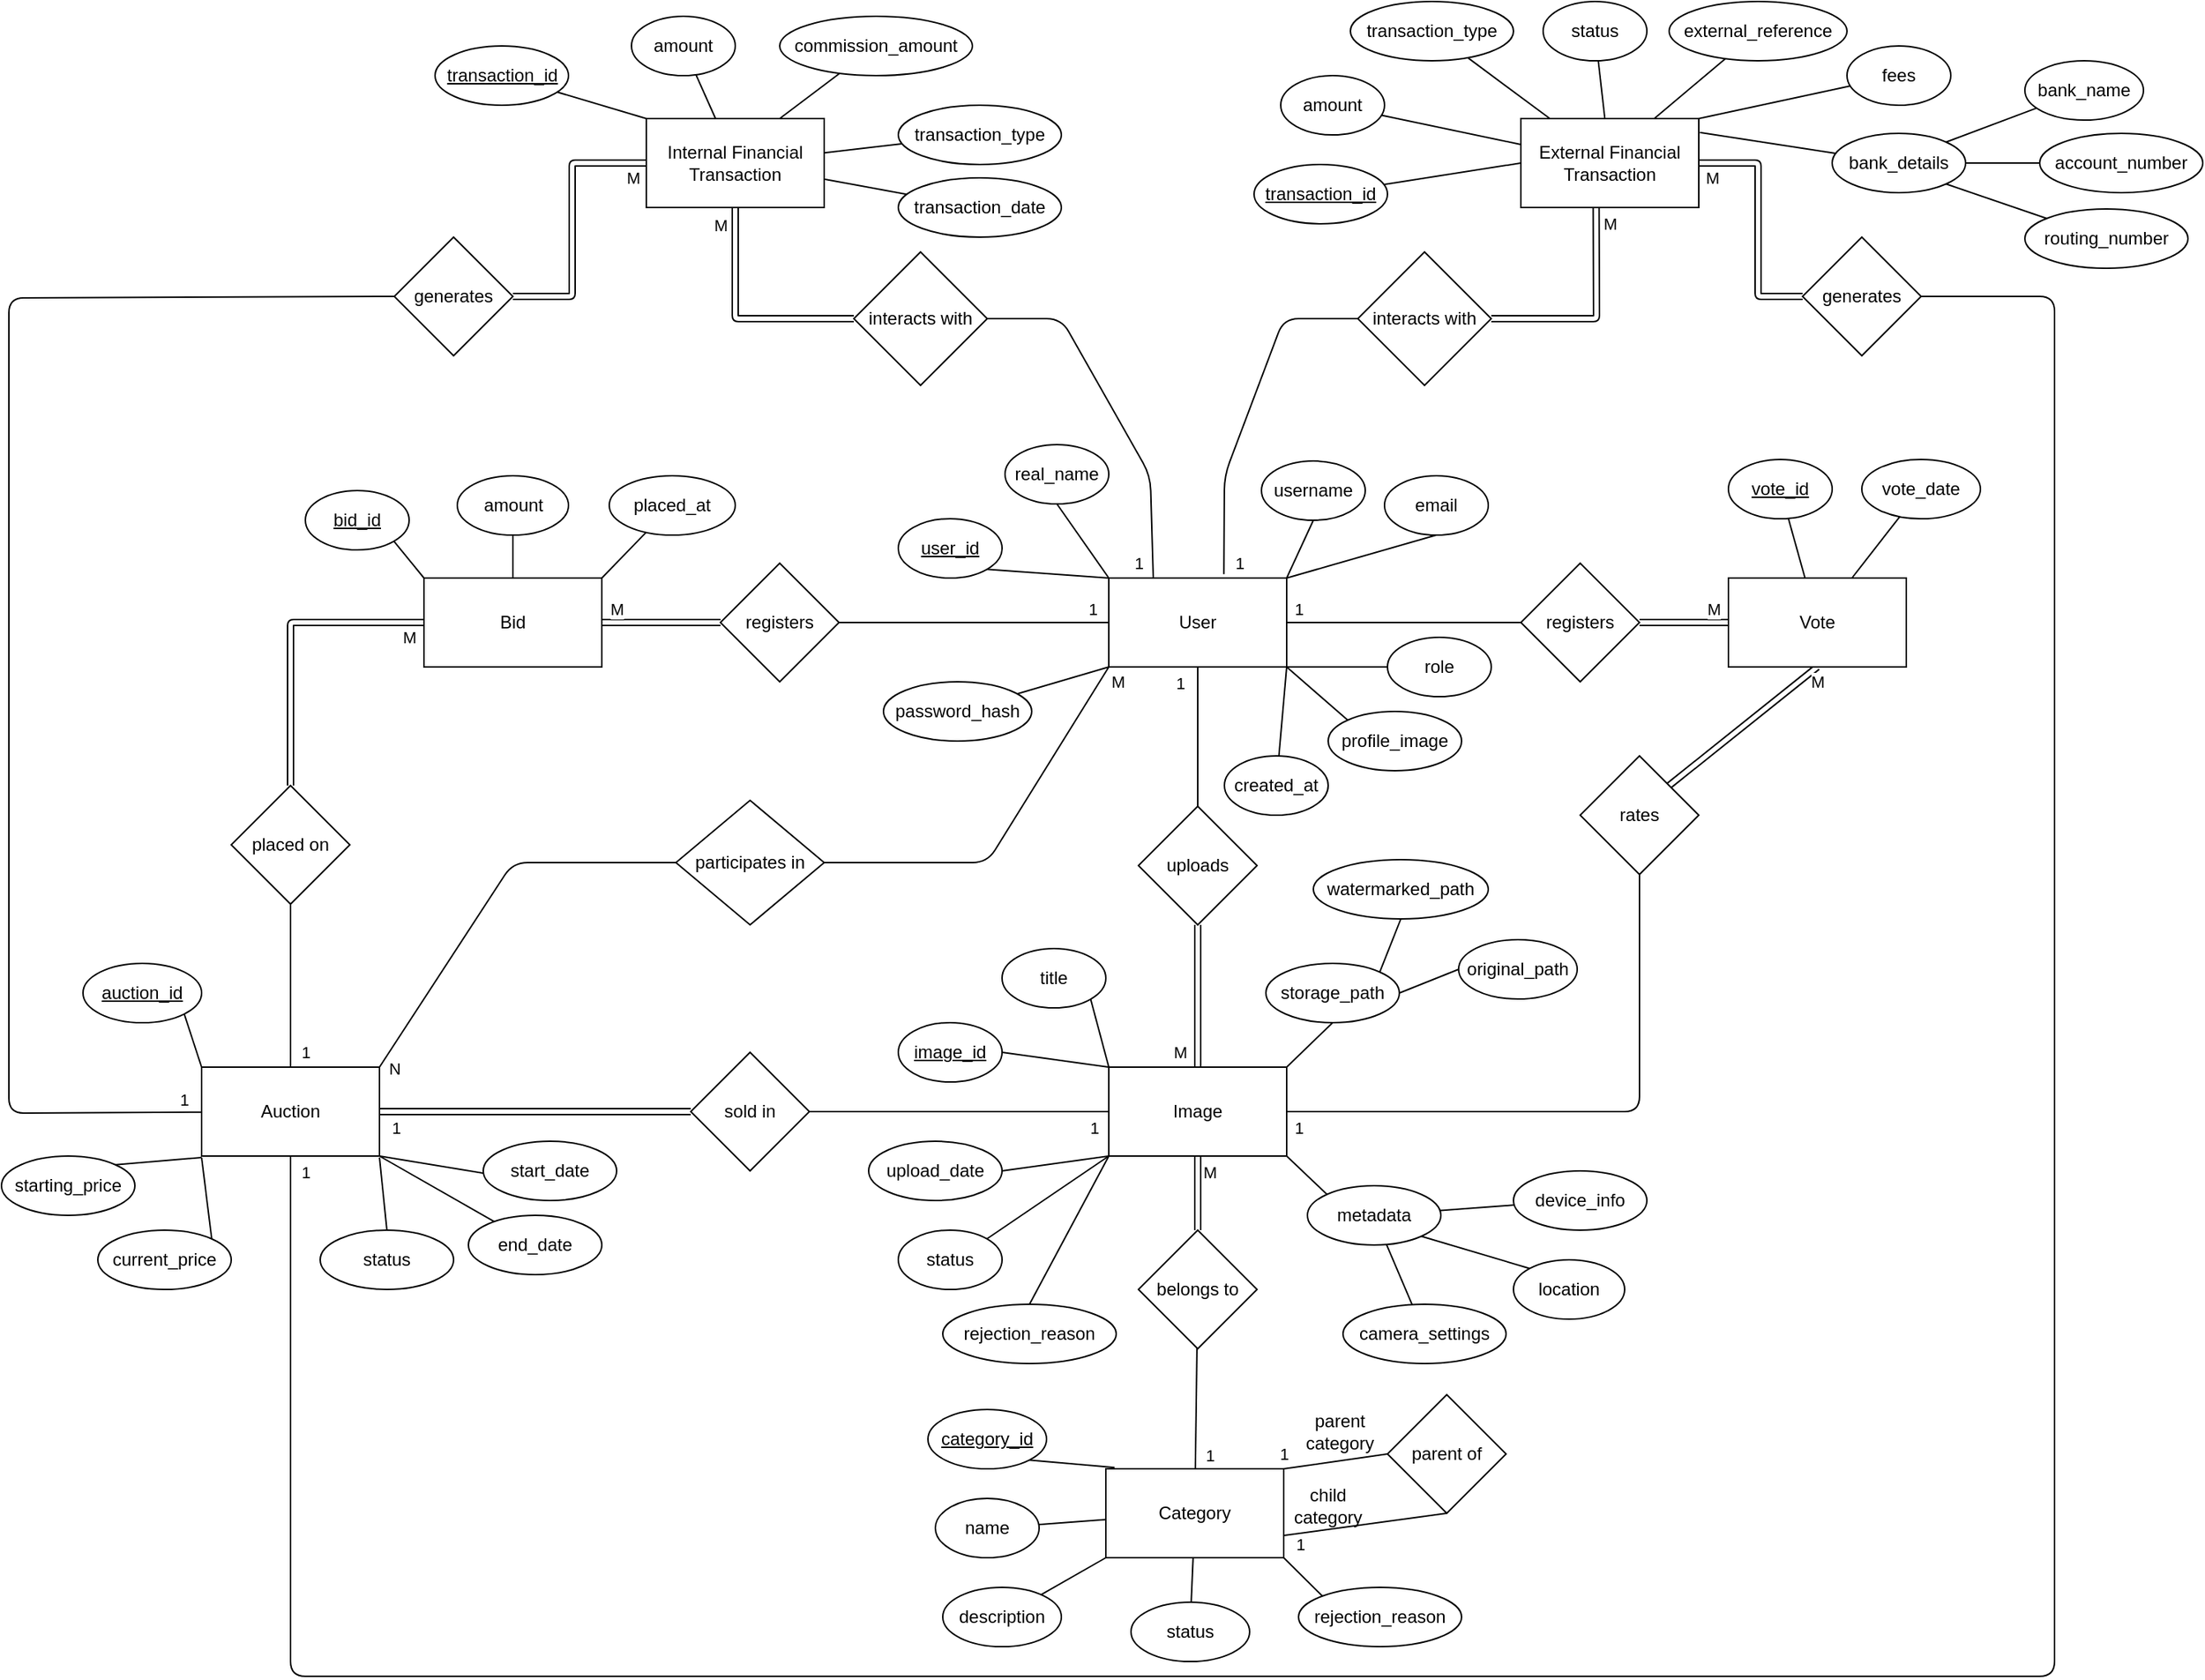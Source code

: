 <mxfile>
    <diagram id="fk4olwnVJTz-D0dtw1j_" name="Page-1">
        <mxGraphModel dx="1386" dy="779" grid="1" gridSize="10" guides="1" tooltips="1" connect="1" arrows="1" fold="1" page="1" pageScale="1" pageWidth="1654" pageHeight="1169" math="0" shadow="0">
            <root>
                <mxCell id="0"/>
                <mxCell id="1" parent="0"/>
                <mxCell id="11" value="" style="edgeStyle=none;html=1;endArrow=none;endFill=0;" parent="1" source="2" target="10" edge="1">
                    <mxGeometry relative="1" as="geometry"/>
                </mxCell>
                <mxCell id="187" value="1" style="edgeLabel;html=1;align=center;verticalAlign=middle;resizable=0;points=[];" vertex="1" connectable="0" parent="11">
                    <mxGeometry x="-0.751" y="-1" relative="1" as="geometry">
                        <mxPoint x="-11" y="-1" as="offset"/>
                    </mxGeometry>
                </mxCell>
                <mxCell id="15" style="edgeStyle=none;html=1;exitX=0;exitY=1;exitDx=0;exitDy=0;entryX=1;entryY=0.5;entryDx=0;entryDy=0;endArrow=none;endFill=0;" parent="1" source="2" target="14" edge="1">
                    <mxGeometry relative="1" as="geometry">
                        <Array as="points">
                            <mxPoint x="730" y="601"/>
                        </Array>
                    </mxGeometry>
                </mxCell>
                <mxCell id="189" value="M" style="edgeLabel;html=1;align=center;verticalAlign=middle;resizable=0;points=[];" vertex="1" connectable="0" parent="15">
                    <mxGeometry x="-0.907" y="1" relative="1" as="geometry">
                        <mxPoint x="11" y="-1" as="offset"/>
                    </mxGeometry>
                </mxCell>
                <mxCell id="18" style="edgeStyle=none;html=1;exitX=1;exitY=0.5;exitDx=0;exitDy=0;entryX=0;entryY=0.5;entryDx=0;entryDy=0;endArrow=none;endFill=0;" parent="1" source="2" target="17" edge="1">
                    <mxGeometry relative="1" as="geometry"/>
                </mxCell>
                <mxCell id="191" value="1" style="edgeLabel;html=1;align=center;verticalAlign=middle;resizable=0;points=[];" vertex="1" connectable="0" parent="18">
                    <mxGeometry x="-0.849" relative="1" as="geometry">
                        <mxPoint x="-4" y="-9" as="offset"/>
                    </mxGeometry>
                </mxCell>
                <mxCell id="21" value="" style="edgeStyle=none;html=1;endArrow=none;endFill=0;" parent="1" source="2" target="20" edge="1">
                    <mxGeometry relative="1" as="geometry"/>
                </mxCell>
                <mxCell id="193" value="1" style="edgeLabel;html=1;align=center;verticalAlign=middle;resizable=0;points=[];" vertex="1" connectable="0" parent="21">
                    <mxGeometry x="-0.861" y="1" relative="1" as="geometry">
                        <mxPoint x="1" y="-10" as="offset"/>
                    </mxGeometry>
                </mxCell>
                <mxCell id="2" value="User" style="rounded=0;whiteSpace=wrap;html=1;" parent="1" vertex="1">
                    <mxGeometry x="812" y="409" width="120" height="60" as="geometry"/>
                </mxCell>
                <mxCell id="32" value="" style="edgeStyle=none;html=1;endArrow=none;endFill=0;shape=link;" parent="1" source="3" target="31" edge="1">
                    <mxGeometry relative="1" as="geometry"/>
                </mxCell>
                <mxCell id="200" value="M" style="edgeLabel;html=1;align=center;verticalAlign=middle;resizable=0;points=[];" vertex="1" connectable="0" parent="32">
                    <mxGeometry x="-0.665" relative="1" as="geometry">
                        <mxPoint x="8" y="2" as="offset"/>
                    </mxGeometry>
                </mxCell>
                <mxCell id="35" value="" style="edgeStyle=none;html=1;endArrow=none;endFill=0;" parent="1" source="3" target="34" edge="1">
                    <mxGeometry relative="1" as="geometry"/>
                </mxCell>
                <mxCell id="203" value="1" style="edgeLabel;html=1;align=center;verticalAlign=middle;resizable=0;points=[];" vertex="1" connectable="0" parent="35">
                    <mxGeometry x="-0.899" relative="1" as="geometry">
                        <mxPoint y="11" as="offset"/>
                    </mxGeometry>
                </mxCell>
                <mxCell id="3" value="Image" style="rounded=0;whiteSpace=wrap;html=1;" parent="1" vertex="1">
                    <mxGeometry x="812" y="739" width="120" height="60" as="geometry"/>
                </mxCell>
                <mxCell id="111" style="edgeStyle=none;html=1;exitX=1;exitY=0;exitDx=0;exitDy=0;entryX=0;entryY=0.5;entryDx=0;entryDy=0;endArrow=none;endFill=0;" parent="1" source="4" target="110" edge="1">
                    <mxGeometry relative="1" as="geometry"/>
                </mxCell>
                <mxCell id="207" value="1" style="edgeLabel;html=1;align=center;verticalAlign=middle;resizable=0;points=[];" vertex="1" connectable="0" parent="111">
                    <mxGeometry x="-0.819" y="-1" relative="1" as="geometry">
                        <mxPoint x="-7" y="-10" as="offset"/>
                    </mxGeometry>
                </mxCell>
                <mxCell id="4" value="Category" style="rounded=0;whiteSpace=wrap;html=1;" parent="1" vertex="1">
                    <mxGeometry x="810" y="1010" width="120" height="60" as="geometry"/>
                </mxCell>
                <mxCell id="49" style="edgeStyle=none;html=1;entryX=0;entryY=0.5;entryDx=0;entryDy=0;endArrow=none;endFill=0;" parent="1" source="5" target="47" edge="1">
                    <mxGeometry relative="1" as="geometry">
                        <Array as="points">
                            <mxPoint x="70" y="770"/>
                            <mxPoint x="70" y="220"/>
                        </Array>
                    </mxGeometry>
                </mxCell>
                <mxCell id="208" value="1" style="edgeLabel;html=1;align=center;verticalAlign=middle;resizable=0;points=[];" vertex="1" connectable="0" parent="49">
                    <mxGeometry x="-0.975" y="-1" relative="1" as="geometry">
                        <mxPoint y="-8" as="offset"/>
                    </mxGeometry>
                </mxCell>
                <mxCell id="52" style="edgeStyle=none;html=1;entryX=1;entryY=0.5;entryDx=0;entryDy=0;endArrow=none;endFill=0;" parent="1" source="5" target="48" edge="1">
                    <mxGeometry relative="1" as="geometry">
                        <Array as="points">
                            <mxPoint x="260" y="1150"/>
                            <mxPoint x="1450" y="1150"/>
                            <mxPoint x="1450" y="219"/>
                        </Array>
                    </mxGeometry>
                </mxCell>
                <mxCell id="210" value="1" style="edgeLabel;html=1;align=center;verticalAlign=middle;resizable=0;points=[];" vertex="1" connectable="0" parent="52">
                    <mxGeometry x="-0.989" relative="1" as="geometry">
                        <mxPoint x="10" y="-3" as="offset"/>
                    </mxGeometry>
                </mxCell>
                <mxCell id="5" value="Auction" style="rounded=0;whiteSpace=wrap;html=1;" parent="1" vertex="1">
                    <mxGeometry x="200" y="739" width="120" height="60" as="geometry"/>
                </mxCell>
                <mxCell id="38" style="edgeStyle=none;html=1;exitX=0.5;exitY=1;exitDx=0;exitDy=0;entryX=1;entryY=0;entryDx=0;entryDy=0;endArrow=none;endFill=0;shape=link;" parent="1" source="6" target="37" edge="1">
                    <mxGeometry relative="1" as="geometry"/>
                </mxCell>
                <mxCell id="204" value="M" style="edgeLabel;html=1;align=center;verticalAlign=middle;resizable=0;points=[];" vertex="1" connectable="0" parent="38">
                    <mxGeometry x="-0.831" y="-1" relative="1" as="geometry">
                        <mxPoint x="9" y="4" as="offset"/>
                    </mxGeometry>
                </mxCell>
                <mxCell id="6" value="Vote" style="rounded=0;whiteSpace=wrap;html=1;" parent="1" vertex="1">
                    <mxGeometry x="1230" y="409" width="120" height="60" as="geometry"/>
                </mxCell>
                <mxCell id="45" style="edgeStyle=none;html=1;exitX=0;exitY=0.5;exitDx=0;exitDy=0;entryX=0.5;entryY=0;entryDx=0;entryDy=0;endArrow=none;endFill=0;shape=link;" parent="1" source="7" target="44" edge="1">
                    <mxGeometry relative="1" as="geometry">
                        <Array as="points">
                            <mxPoint x="260" y="439"/>
                        </Array>
                    </mxGeometry>
                </mxCell>
                <mxCell id="186" value="M" style="edgeLabel;html=1;align=center;verticalAlign=middle;resizable=0;points=[];" vertex="1" connectable="0" parent="45">
                    <mxGeometry x="-0.916" relative="1" as="geometry">
                        <mxPoint x="-2" y="10" as="offset"/>
                    </mxGeometry>
                </mxCell>
                <mxCell id="7" value="Bid" style="rounded=0;whiteSpace=wrap;html=1;" parent="1" vertex="1">
                    <mxGeometry x="350" y="409" width="120" height="60" as="geometry"/>
                </mxCell>
                <mxCell id="8" value="Internal Financial Transaction" style="rounded=0;whiteSpace=wrap;html=1;" parent="1" vertex="1">
                    <mxGeometry x="500" y="99" width="120" height="60" as="geometry"/>
                </mxCell>
                <mxCell id="9" value="External Financial Transaction" style="rounded=0;whiteSpace=wrap;html=1;" parent="1" vertex="1">
                    <mxGeometry x="1090" y="99" width="120" height="60" as="geometry"/>
                </mxCell>
                <mxCell id="12" value="" style="edgeStyle=none;html=1;endArrow=none;endFill=0;shape=link;" parent="1" source="10" target="3" edge="1">
                    <mxGeometry relative="1" as="geometry"/>
                </mxCell>
                <mxCell id="188" value="M" style="edgeLabel;html=1;align=center;verticalAlign=middle;resizable=0;points=[];" vertex="1" connectable="0" parent="12">
                    <mxGeometry x="0.833" relative="1" as="geometry">
                        <mxPoint x="-12" y="-2" as="offset"/>
                    </mxGeometry>
                </mxCell>
                <mxCell id="10" value="uploads" style="rhombus;whiteSpace=wrap;html=1;" parent="1" vertex="1">
                    <mxGeometry x="832" y="563" width="80" height="80" as="geometry"/>
                </mxCell>
                <mxCell id="55" style="edgeStyle=none;html=1;exitX=0;exitY=0.5;exitDx=0;exitDy=0;entryX=1;entryY=0;entryDx=0;entryDy=0;endArrow=none;endFill=0;" parent="1" source="14" target="5" edge="1">
                    <mxGeometry relative="1" as="geometry">
                        <Array as="points">
                            <mxPoint x="410" y="601"/>
                        </Array>
                    </mxGeometry>
                </mxCell>
                <mxCell id="190" value="N" style="edgeLabel;html=1;align=center;verticalAlign=middle;resizable=0;points=[];" vertex="1" connectable="0" parent="55">
                    <mxGeometry x="0.876" relative="1" as="geometry">
                        <mxPoint y="15" as="offset"/>
                    </mxGeometry>
                </mxCell>
                <mxCell id="14" value="participates in" style="rhombus;whiteSpace=wrap;html=1;" parent="1" vertex="1">
                    <mxGeometry x="520" y="559" width="100" height="84" as="geometry"/>
                </mxCell>
                <mxCell id="19" value="" style="edgeStyle=none;html=1;endArrow=none;endFill=0;shape=link;" parent="1" source="17" target="6" edge="1">
                    <mxGeometry relative="1" as="geometry"/>
                </mxCell>
                <mxCell id="192" value="M" style="edgeLabel;html=1;align=center;verticalAlign=middle;resizable=0;points=[];" vertex="1" connectable="0" parent="19">
                    <mxGeometry x="0.494" y="1" relative="1" as="geometry">
                        <mxPoint x="5" y="-8" as="offset"/>
                    </mxGeometry>
                </mxCell>
                <mxCell id="17" value="registers" style="rhombus;whiteSpace=wrap;html=1;" parent="1" vertex="1">
                    <mxGeometry x="1090" y="399" width="80" height="80" as="geometry"/>
                </mxCell>
                <mxCell id="22" value="" style="edgeStyle=none;html=1;endArrow=none;endFill=0;shape=link;" parent="1" source="20" target="7" edge="1">
                    <mxGeometry relative="1" as="geometry"/>
                </mxCell>
                <mxCell id="194" value="M" style="edgeLabel;html=1;align=center;verticalAlign=middle;resizable=0;points=[];" vertex="1" connectable="0" parent="22">
                    <mxGeometry x="0.675" y="-1" relative="1" as="geometry">
                        <mxPoint x="-3" y="-8" as="offset"/>
                    </mxGeometry>
                </mxCell>
                <mxCell id="20" value="registers" style="rhombus;whiteSpace=wrap;html=1;" parent="1" vertex="1">
                    <mxGeometry x="550" y="399" width="80" height="80" as="geometry"/>
                </mxCell>
                <mxCell id="25" style="edgeStyle=none;html=1;entryX=0.5;entryY=1;entryDx=0;entryDy=0;exitX=0;exitY=0.5;exitDx=0;exitDy=0;endArrow=none;endFill=0;shape=link;" parent="1" source="26" target="8" edge="1">
                    <mxGeometry relative="1" as="geometry">
                        <mxPoint x="620" y="159" as="targetPoint"/>
                        <mxPoint x="650" y="239" as="sourcePoint"/>
                        <Array as="points">
                            <mxPoint x="560" y="234"/>
                        </Array>
                    </mxGeometry>
                </mxCell>
                <mxCell id="198" value="M" style="edgeLabel;html=1;align=center;verticalAlign=middle;resizable=0;points=[];" vertex="1" connectable="0" parent="25">
                    <mxGeometry x="0.906" y="1" relative="1" as="geometry">
                        <mxPoint x="-9" y="4" as="offset"/>
                    </mxGeometry>
                </mxCell>
                <mxCell id="26" value="interacts with" style="rhombus;whiteSpace=wrap;html=1;" parent="1" vertex="1">
                    <mxGeometry x="640" y="189" width="90" height="90" as="geometry"/>
                </mxCell>
                <mxCell id="27" style="edgeStyle=none;html=1;exitX=0.25;exitY=0;exitDx=0;exitDy=0;entryX=1;entryY=0.5;entryDx=0;entryDy=0;endArrow=none;endFill=0;" parent="1" source="2" target="26" edge="1">
                    <mxGeometry relative="1" as="geometry">
                        <mxPoint x="812" y="409" as="sourcePoint"/>
                        <Array as="points">
                            <mxPoint x="840" y="340"/>
                            <mxPoint x="780" y="234"/>
                        </Array>
                    </mxGeometry>
                </mxCell>
                <mxCell id="196" value="1" style="edgeLabel;html=1;align=center;verticalAlign=middle;resizable=0;points=[];" vertex="1" connectable="0" parent="27">
                    <mxGeometry x="-0.938" relative="1" as="geometry">
                        <mxPoint x="-10" y="-3" as="offset"/>
                    </mxGeometry>
                </mxCell>
                <mxCell id="28" style="edgeStyle=none;html=1;exitX=1;exitY=0.5;exitDx=0;exitDy=0;entryX=0.423;entryY=1.004;entryDx=0;entryDy=0;entryPerimeter=0;endArrow=none;endFill=0;shape=link;" parent="1" source="29" target="9" edge="1">
                    <mxGeometry relative="1" as="geometry">
                        <mxPoint x="880" y="139" as="targetPoint"/>
                        <mxPoint x="940" y="179" as="sourcePoint"/>
                        <Array as="points">
                            <mxPoint x="1141" y="234"/>
                        </Array>
                    </mxGeometry>
                </mxCell>
                <mxCell id="199" value="M" style="edgeLabel;html=1;align=center;verticalAlign=middle;resizable=0;points=[];" vertex="1" connectable="0" parent="28">
                    <mxGeometry x="0.867" y="-2" relative="1" as="geometry">
                        <mxPoint x="7" y="1" as="offset"/>
                    </mxGeometry>
                </mxCell>
                <mxCell id="29" value="interacts with" style="rhombus;whiteSpace=wrap;html=1;" parent="1" vertex="1">
                    <mxGeometry x="980" y="189" width="90" height="90" as="geometry"/>
                </mxCell>
                <mxCell id="30" style="edgeStyle=none;html=1;entryX=0;entryY=0.5;entryDx=0;entryDy=0;endArrow=none;endFill=0;exitX=0.647;exitY=-0.044;exitDx=0;exitDy=0;exitPerimeter=0;" parent="1" source="2" target="29" edge="1">
                    <mxGeometry relative="1" as="geometry">
                        <mxPoint x="890" y="400" as="sourcePoint"/>
                        <Array as="points">
                            <mxPoint x="890" y="340"/>
                            <mxPoint x="930" y="234"/>
                        </Array>
                    </mxGeometry>
                </mxCell>
                <mxCell id="197" value="1" style="edgeLabel;html=1;align=center;verticalAlign=middle;resizable=0;points=[];" vertex="1" connectable="0" parent="30">
                    <mxGeometry x="-0.94" y="1" relative="1" as="geometry">
                        <mxPoint x="11" y="-1" as="offset"/>
                    </mxGeometry>
                </mxCell>
                <mxCell id="33" value="" style="edgeStyle=none;html=1;endArrow=none;endFill=0;" parent="1" source="31" target="4" edge="1">
                    <mxGeometry relative="1" as="geometry"/>
                </mxCell>
                <mxCell id="201" value="1" style="edgeLabel;html=1;align=center;verticalAlign=middle;resizable=0;points=[];" vertex="1" connectable="0" parent="33">
                    <mxGeometry x="0.716" y="1" relative="1" as="geometry">
                        <mxPoint x="8" y="2" as="offset"/>
                    </mxGeometry>
                </mxCell>
                <mxCell id="31" value="belongs to" style="rhombus;whiteSpace=wrap;html=1;" parent="1" vertex="1">
                    <mxGeometry x="832" y="849" width="80" height="80" as="geometry"/>
                </mxCell>
                <mxCell id="36" value="" style="edgeStyle=none;html=1;endArrow=none;endFill=0;shape=link;" parent="1" source="34" target="5" edge="1">
                    <mxGeometry relative="1" as="geometry"/>
                </mxCell>
                <mxCell id="202" value="1" style="edgeLabel;html=1;align=center;verticalAlign=middle;resizable=0;points=[];" vertex="1" connectable="0" parent="36">
                    <mxGeometry x="0.908" y="2" relative="1" as="geometry">
                        <mxPoint x="1" y="9" as="offset"/>
                    </mxGeometry>
                </mxCell>
                <mxCell id="34" value="sold in" style="rhombus;whiteSpace=wrap;html=1;" parent="1" vertex="1">
                    <mxGeometry x="530" y="729" width="80" height="80" as="geometry"/>
                </mxCell>
                <mxCell id="39" style="edgeStyle=none;html=1;exitX=0.5;exitY=1;exitDx=0;exitDy=0;entryX=1;entryY=0.5;entryDx=0;entryDy=0;endArrow=none;endFill=0;" parent="1" source="37" target="3" edge="1">
                    <mxGeometry relative="1" as="geometry">
                        <Array as="points">
                            <mxPoint x="1170" y="769"/>
                        </Array>
                    </mxGeometry>
                </mxCell>
                <mxCell id="205" value="1" style="edgeLabel;html=1;align=center;verticalAlign=middle;resizable=0;points=[];" vertex="1" connectable="0" parent="39">
                    <mxGeometry x="0.969" relative="1" as="geometry">
                        <mxPoint x="2" y="11" as="offset"/>
                    </mxGeometry>
                </mxCell>
                <mxCell id="37" value="rates" style="rhombus;whiteSpace=wrap;html=1;" parent="1" vertex="1">
                    <mxGeometry x="1130" y="529" width="80" height="80" as="geometry"/>
                </mxCell>
                <mxCell id="46" value="" style="edgeStyle=none;html=1;endArrow=none;endFill=0;" parent="1" source="44" target="5" edge="1">
                    <mxGeometry relative="1" as="geometry"/>
                </mxCell>
                <mxCell id="184" value="1" style="edgeLabel;html=1;align=center;verticalAlign=middle;resizable=0;points=[];" vertex="1" connectable="0" parent="46">
                    <mxGeometry x="0.876" y="2" relative="1" as="geometry">
                        <mxPoint x="8" y="-3" as="offset"/>
                    </mxGeometry>
                </mxCell>
                <mxCell id="44" value="placed on" style="rhombus;whiteSpace=wrap;html=1;" parent="1" vertex="1">
                    <mxGeometry x="220" y="549" width="80" height="80" as="geometry"/>
                </mxCell>
                <mxCell id="51" style="edgeStyle=none;html=1;exitX=1;exitY=0.5;exitDx=0;exitDy=0;entryX=0;entryY=0.5;entryDx=0;entryDy=0;endArrow=none;endFill=0;shape=link;" parent="1" source="47" target="8" edge="1">
                    <mxGeometry relative="1" as="geometry">
                        <Array as="points">
                            <mxPoint x="450" y="219"/>
                            <mxPoint x="450" y="129"/>
                        </Array>
                    </mxGeometry>
                </mxCell>
                <mxCell id="209" value="M" style="edgeLabel;html=1;align=center;verticalAlign=middle;resizable=0;points=[];" vertex="1" connectable="0" parent="51">
                    <mxGeometry x="0.863" y="-1" relative="1" as="geometry">
                        <mxPoint x="3" y="9" as="offset"/>
                    </mxGeometry>
                </mxCell>
                <mxCell id="47" value="generates" style="rhombus;whiteSpace=wrap;html=1;" parent="1" vertex="1">
                    <mxGeometry x="330" y="179" width="80" height="80" as="geometry"/>
                </mxCell>
                <mxCell id="54" style="edgeStyle=none;html=1;entryX=1;entryY=0.5;entryDx=0;entryDy=0;exitX=0;exitY=0.5;exitDx=0;exitDy=0;endArrow=none;endFill=0;shape=link;" parent="1" source="48" target="9" edge="1">
                    <mxGeometry relative="1" as="geometry">
                        <Array as="points">
                            <mxPoint x="1250" y="219"/>
                            <mxPoint x="1250" y="129"/>
                        </Array>
                    </mxGeometry>
                </mxCell>
                <mxCell id="211" value="M" style="edgeLabel;html=1;align=center;verticalAlign=middle;resizable=0;points=[];" vertex="1" connectable="0" parent="54">
                    <mxGeometry x="0.89" y="1" relative="1" as="geometry">
                        <mxPoint y="9" as="offset"/>
                    </mxGeometry>
                </mxCell>
                <mxCell id="48" value="generates" style="rhombus;whiteSpace=wrap;html=1;" parent="1" vertex="1">
                    <mxGeometry x="1280" y="179" width="80" height="80" as="geometry"/>
                </mxCell>
                <mxCell id="58" style="edgeStyle=none;html=1;exitX=1;exitY=1;exitDx=0;exitDy=0;entryX=0;entryY=0;entryDx=0;entryDy=0;endArrow=none;endFill=0;" parent="1" source="56" target="2" edge="1">
                    <mxGeometry relative="1" as="geometry"/>
                </mxCell>
                <mxCell id="56" value="&lt;u&gt;user_id&lt;/u&gt;" style="ellipse;whiteSpace=wrap;html=1;" parent="1" vertex="1">
                    <mxGeometry x="670" y="369" width="70" height="40" as="geometry"/>
                </mxCell>
                <mxCell id="60" style="edgeStyle=none;html=1;exitX=0.5;exitY=1;exitDx=0;exitDy=0;entryX=0;entryY=0;entryDx=0;entryDy=0;endArrow=none;endFill=0;" parent="1" source="59" target="2" edge="1">
                    <mxGeometry relative="1" as="geometry"/>
                </mxCell>
                <mxCell id="59" value="real_name" style="ellipse;whiteSpace=wrap;html=1;" parent="1" vertex="1">
                    <mxGeometry x="742" y="319" width="70" height="40" as="geometry"/>
                </mxCell>
                <mxCell id="62" style="edgeStyle=none;html=1;exitX=0.5;exitY=1;exitDx=0;exitDy=0;entryX=1;entryY=0;entryDx=0;entryDy=0;endArrow=none;endFill=0;" parent="1" source="61" target="2" edge="1">
                    <mxGeometry relative="1" as="geometry"/>
                </mxCell>
                <mxCell id="61" value="username" style="ellipse;whiteSpace=wrap;html=1;" parent="1" vertex="1">
                    <mxGeometry x="915" y="330" width="70" height="40" as="geometry"/>
                </mxCell>
                <mxCell id="64" style="edgeStyle=none;html=1;exitX=0.5;exitY=1;exitDx=0;exitDy=0;entryX=1;entryY=0;entryDx=0;entryDy=0;endArrow=none;endFill=0;" parent="1" source="65" target="2" edge="1">
                    <mxGeometry relative="1" as="geometry">
                        <mxPoint x="980.0" y="409.0" as="targetPoint"/>
                    </mxGeometry>
                </mxCell>
                <mxCell id="65" value="email" style="ellipse;whiteSpace=wrap;html=1;" parent="1" vertex="1">
                    <mxGeometry x="998" y="340" width="70" height="40" as="geometry"/>
                </mxCell>
                <mxCell id="67" style="edgeStyle=none;html=1;entryX=0;entryY=1;entryDx=0;entryDy=0;endArrow=none;endFill=0;" parent="1" source="66" target="2" edge="1">
                    <mxGeometry relative="1" as="geometry"/>
                </mxCell>
                <mxCell id="66" value="password_hash" style="ellipse;whiteSpace=wrap;html=1;" parent="1" vertex="1">
                    <mxGeometry x="660" y="479" width="100" height="40" as="geometry"/>
                </mxCell>
                <mxCell id="71" style="edgeStyle=none;html=1;entryX=1;entryY=1;entryDx=0;entryDy=0;endArrow=none;endFill=0;" parent="1" source="70" target="2" edge="1">
                    <mxGeometry relative="1" as="geometry"/>
                </mxCell>
                <mxCell id="70" value="role" style="ellipse;whiteSpace=wrap;html=1;" parent="1" vertex="1">
                    <mxGeometry x="1000" y="449" width="70" height="40" as="geometry"/>
                </mxCell>
                <mxCell id="76" style="edgeStyle=none;html=1;exitX=0;exitY=0;exitDx=0;exitDy=0;entryX=1;entryY=1;entryDx=0;entryDy=0;endArrow=none;endFill=0;" parent="1" source="75" target="2" edge="1">
                    <mxGeometry relative="1" as="geometry"/>
                </mxCell>
                <mxCell id="75" value="profile_image" style="ellipse;whiteSpace=wrap;html=1;" parent="1" vertex="1">
                    <mxGeometry x="960" y="499" width="90" height="40" as="geometry"/>
                </mxCell>
                <mxCell id="78" style="edgeStyle=none;html=1;entryX=1;entryY=1;entryDx=0;entryDy=0;endArrow=none;endFill=0;" parent="1" source="77" target="2" edge="1">
                    <mxGeometry relative="1" as="geometry"/>
                </mxCell>
                <mxCell id="77" value="created_at" style="ellipse;whiteSpace=wrap;html=1;" parent="1" vertex="1">
                    <mxGeometry x="890" y="529" width="70" height="40" as="geometry"/>
                </mxCell>
                <mxCell id="82" style="edgeStyle=none;html=1;exitX=1;exitY=0.5;exitDx=0;exitDy=0;entryX=0;entryY=0;entryDx=0;entryDy=0;endArrow=none;endFill=0;" parent="1" source="81" target="3" edge="1">
                    <mxGeometry relative="1" as="geometry"/>
                </mxCell>
                <mxCell id="81" value="&lt;u&gt;image_id&lt;/u&gt;" style="ellipse;whiteSpace=wrap;html=1;" parent="1" vertex="1">
                    <mxGeometry x="670" y="709" width="70" height="40" as="geometry"/>
                </mxCell>
                <mxCell id="88" style="edgeStyle=none;html=1;exitX=1;exitY=1;exitDx=0;exitDy=0;entryX=0;entryY=0;entryDx=0;entryDy=0;endArrow=none;endFill=0;" parent="1" source="87" target="3" edge="1">
                    <mxGeometry relative="1" as="geometry"/>
                </mxCell>
                <mxCell id="87" value="title" style="ellipse;whiteSpace=wrap;html=1;" parent="1" vertex="1">
                    <mxGeometry x="740" y="659" width="70" height="40" as="geometry"/>
                </mxCell>
                <mxCell id="90" style="edgeStyle=none;html=1;exitX=0.5;exitY=1;exitDx=0;exitDy=0;entryX=1;entryY=0;entryDx=0;entryDy=0;endArrow=none;endFill=0;" parent="1" source="89" target="3" edge="1">
                    <mxGeometry relative="1" as="geometry"/>
                </mxCell>
                <mxCell id="89" value="storage_path" style="ellipse;whiteSpace=wrap;html=1;" parent="1" vertex="1">
                    <mxGeometry x="918" y="669" width="90" height="40" as="geometry"/>
                </mxCell>
                <mxCell id="93" style="edgeStyle=none;html=1;exitX=0.5;exitY=1;exitDx=0;exitDy=0;entryX=1;entryY=0;entryDx=0;entryDy=0;endArrow=none;endFill=0;" parent="1" source="91" target="89" edge="1">
                    <mxGeometry relative="1" as="geometry"/>
                </mxCell>
                <mxCell id="91" value="watermarked_path" style="ellipse;whiteSpace=wrap;html=1;" parent="1" vertex="1">
                    <mxGeometry x="950" y="599" width="118" height="40" as="geometry"/>
                </mxCell>
                <mxCell id="94" style="edgeStyle=none;html=1;exitX=0;exitY=0.5;exitDx=0;exitDy=0;entryX=1;entryY=0.5;entryDx=0;entryDy=0;endArrow=none;endFill=0;" parent="1" source="92" target="89" edge="1">
                    <mxGeometry relative="1" as="geometry"/>
                </mxCell>
                <mxCell id="92" value="original_path" style="ellipse;whiteSpace=wrap;html=1;" parent="1" vertex="1">
                    <mxGeometry x="1048" y="653" width="80" height="40" as="geometry"/>
                </mxCell>
                <mxCell id="96" style="edgeStyle=none;html=1;exitX=1;exitY=0.5;exitDx=0;exitDy=0;entryX=0;entryY=1;entryDx=0;entryDy=0;endArrow=none;endFill=0;" parent="1" source="95" target="3" edge="1">
                    <mxGeometry relative="1" as="geometry"/>
                </mxCell>
                <mxCell id="95" value="upload_date" style="ellipse;whiteSpace=wrap;html=1;" parent="1" vertex="1">
                    <mxGeometry x="650" y="789" width="90" height="40" as="geometry"/>
                </mxCell>
                <mxCell id="99" style="edgeStyle=none;html=1;exitX=1;exitY=0;exitDx=0;exitDy=0;entryX=0;entryY=1;entryDx=0;entryDy=0;endArrow=none;endFill=0;" parent="1" source="98" target="3" edge="1">
                    <mxGeometry relative="1" as="geometry"/>
                </mxCell>
                <mxCell id="98" value="status" style="ellipse;whiteSpace=wrap;html=1;" parent="1" vertex="1">
                    <mxGeometry x="670" y="849" width="70" height="40" as="geometry"/>
                </mxCell>
                <mxCell id="101" style="edgeStyle=none;html=1;exitX=0.5;exitY=0;exitDx=0;exitDy=0;entryX=0;entryY=1;entryDx=0;entryDy=0;endArrow=none;endFill=0;" parent="1" source="100" target="3" edge="1">
                    <mxGeometry relative="1" as="geometry"/>
                </mxCell>
                <mxCell id="100" value="rejection_reason" style="ellipse;whiteSpace=wrap;html=1;" parent="1" vertex="1">
                    <mxGeometry x="700" y="899" width="117" height="40" as="geometry"/>
                </mxCell>
                <mxCell id="103" style="edgeStyle=none;html=1;exitX=0;exitY=0;exitDx=0;exitDy=0;entryX=1;entryY=1;entryDx=0;entryDy=0;endArrow=none;endFill=0;" parent="1" source="102" target="3" edge="1">
                    <mxGeometry relative="1" as="geometry"/>
                </mxCell>
                <mxCell id="102" value="metadata" style="ellipse;whiteSpace=wrap;html=1;" parent="1" vertex="1">
                    <mxGeometry x="946" y="819" width="90" height="40" as="geometry"/>
                </mxCell>
                <mxCell id="105" value="" style="edgeStyle=none;html=1;endArrow=none;endFill=0;" parent="1" source="104" target="102" edge="1">
                    <mxGeometry relative="1" as="geometry"/>
                </mxCell>
                <mxCell id="104" value="device_info" style="ellipse;whiteSpace=wrap;html=1;" parent="1" vertex="1">
                    <mxGeometry x="1085" y="809" width="90" height="40" as="geometry"/>
                </mxCell>
                <mxCell id="107" style="edgeStyle=none;html=1;exitX=0;exitY=0;exitDx=0;exitDy=0;entryX=1;entryY=1;entryDx=0;entryDy=0;endArrow=none;endFill=0;" parent="1" source="106" target="102" edge="1">
                    <mxGeometry relative="1" as="geometry"/>
                </mxCell>
                <mxCell id="106" value="location" style="ellipse;whiteSpace=wrap;html=1;" parent="1" vertex="1">
                    <mxGeometry x="1085" y="869" width="75" height="40" as="geometry"/>
                </mxCell>
                <mxCell id="109" value="" style="edgeStyle=none;html=1;endArrow=none;endFill=0;" parent="1" source="108" target="102" edge="1">
                    <mxGeometry relative="1" as="geometry"/>
                </mxCell>
                <mxCell id="108" value="camera_settings" style="ellipse;whiteSpace=wrap;html=1;" parent="1" vertex="1">
                    <mxGeometry x="970" y="899" width="110" height="40" as="geometry"/>
                </mxCell>
                <mxCell id="112" style="edgeStyle=none;html=1;entryX=1;entryY=0.75;entryDx=0;entryDy=0;exitX=0.5;exitY=1;exitDx=0;exitDy=0;endArrow=none;endFill=0;" parent="1" source="110" target="4" edge="1">
                    <mxGeometry relative="1" as="geometry">
                        <mxPoint x="1010" y="1030" as="sourcePoint"/>
                    </mxGeometry>
                </mxCell>
                <mxCell id="206" value="1" style="edgeLabel;html=1;align=center;verticalAlign=middle;resizable=0;points=[];" vertex="1" connectable="0" parent="112">
                    <mxGeometry x="0.776" relative="1" as="geometry">
                        <mxPoint x="-2" y="7" as="offset"/>
                    </mxGeometry>
                </mxCell>
                <mxCell id="110" value="parent of" style="rhombus;whiteSpace=wrap;html=1;" parent="1" vertex="1">
                    <mxGeometry x="1000" y="960" width="80" height="80" as="geometry"/>
                </mxCell>
                <mxCell id="117" style="edgeStyle=none;html=1;exitX=1;exitY=1;exitDx=0;exitDy=0;entryX=0.049;entryY=-0.015;entryDx=0;entryDy=0;entryPerimeter=0;endArrow=none;endFill=0;" parent="1" source="116" target="4" edge="1">
                    <mxGeometry relative="1" as="geometry"/>
                </mxCell>
                <mxCell id="116" value="&lt;u&gt;category_id&lt;/u&gt;" style="ellipse;whiteSpace=wrap;html=1;" parent="1" vertex="1">
                    <mxGeometry x="690" y="970" width="80" height="40" as="geometry"/>
                </mxCell>
                <mxCell id="119" value="" style="edgeStyle=none;html=1;endArrow=none;endFill=0;" parent="1" source="118" target="4" edge="1">
                    <mxGeometry relative="1" as="geometry"/>
                </mxCell>
                <mxCell id="118" value="name" style="ellipse;whiteSpace=wrap;html=1;" parent="1" vertex="1">
                    <mxGeometry x="695" y="1030" width="70" height="40" as="geometry"/>
                </mxCell>
                <mxCell id="121" style="edgeStyle=none;html=1;entryX=0;entryY=1;entryDx=0;entryDy=0;endArrow=none;endFill=0;" parent="1" source="120" target="4" edge="1">
                    <mxGeometry relative="1" as="geometry"/>
                </mxCell>
                <mxCell id="120" value="description" style="ellipse;whiteSpace=wrap;html=1;" parent="1" vertex="1">
                    <mxGeometry x="700" y="1090" width="80" height="40" as="geometry"/>
                </mxCell>
                <mxCell id="123" value="" style="edgeStyle=none;html=1;endArrow=none;endFill=0;" parent="1" source="122" target="4" edge="1">
                    <mxGeometry relative="1" as="geometry"/>
                </mxCell>
                <mxCell id="122" value="status" style="ellipse;whiteSpace=wrap;html=1;" parent="1" vertex="1">
                    <mxGeometry x="827" y="1100" width="80" height="40" as="geometry"/>
                </mxCell>
                <mxCell id="125" style="edgeStyle=none;html=1;exitX=0;exitY=0;exitDx=0;exitDy=0;entryX=1;entryY=1;entryDx=0;entryDy=0;endArrow=none;endFill=0;" parent="1" source="124" target="4" edge="1">
                    <mxGeometry relative="1" as="geometry"/>
                </mxCell>
                <mxCell id="124" value="rejection_reason" style="ellipse;whiteSpace=wrap;html=1;" parent="1" vertex="1">
                    <mxGeometry x="940" y="1090" width="110" height="40" as="geometry"/>
                </mxCell>
                <mxCell id="126" value="parent category" style="text;html=1;strokeColor=none;fillColor=none;align=center;verticalAlign=middle;whiteSpace=wrap;rounded=0;" parent="1" vertex="1">
                    <mxGeometry x="938" y="970" width="60" height="30" as="geometry"/>
                </mxCell>
                <mxCell id="128" value="child category" style="text;html=1;strokeColor=none;fillColor=none;align=center;verticalAlign=middle;whiteSpace=wrap;rounded=0;" parent="1" vertex="1">
                    <mxGeometry x="930" y="1020" width="60" height="30" as="geometry"/>
                </mxCell>
                <mxCell id="130" style="edgeStyle=none;html=1;exitX=1;exitY=1;exitDx=0;exitDy=0;entryX=0;entryY=0;entryDx=0;entryDy=0;endArrow=none;endFill=0;" parent="1" source="129" target="5" edge="1">
                    <mxGeometry relative="1" as="geometry"/>
                </mxCell>
                <mxCell id="129" value="&lt;u&gt;auction_id&lt;/u&gt;" style="ellipse;whiteSpace=wrap;html=1;" parent="1" vertex="1">
                    <mxGeometry x="120" y="669" width="80" height="40" as="geometry"/>
                </mxCell>
                <mxCell id="132" style="edgeStyle=none;html=1;exitX=1;exitY=1;exitDx=0;exitDy=0;entryX=1;entryY=1;entryDx=0;entryDy=0;endArrow=none;endFill=0;" parent="1" source="131" target="5" edge="1">
                    <mxGeometry relative="1" as="geometry"/>
                </mxCell>
                <mxCell id="131" value="start_date" style="ellipse;whiteSpace=wrap;html=1;" parent="1" vertex="1">
                    <mxGeometry x="390" y="789" width="90" height="40" as="geometry"/>
                </mxCell>
                <mxCell id="134" value="" style="edgeStyle=none;html=1;entryX=1;entryY=1;entryDx=0;entryDy=0;endArrow=none;endFill=0;" parent="1" source="133" target="5" edge="1">
                    <mxGeometry relative="1" as="geometry">
                        <mxPoint x="200" y="740" as="targetPoint"/>
                    </mxGeometry>
                </mxCell>
                <mxCell id="133" value="end_date" style="ellipse;whiteSpace=wrap;html=1;" parent="1" vertex="1">
                    <mxGeometry x="380" y="839" width="90" height="40" as="geometry"/>
                </mxCell>
                <mxCell id="136" style="edgeStyle=none;html=1;exitX=1;exitY=0;exitDx=0;exitDy=0;endArrow=none;endFill=0;" parent="1" source="135" edge="1">
                    <mxGeometry relative="1" as="geometry">
                        <mxPoint x="200" y="800" as="targetPoint"/>
                    </mxGeometry>
                </mxCell>
                <mxCell id="135" value="starting_price" style="ellipse;whiteSpace=wrap;html=1;" parent="1" vertex="1">
                    <mxGeometry x="65" y="799" width="90" height="40" as="geometry"/>
                </mxCell>
                <mxCell id="138" style="edgeStyle=none;html=1;exitX=1;exitY=0;exitDx=0;exitDy=0;endArrow=none;endFill=0;" parent="1" source="137" edge="1">
                    <mxGeometry relative="1" as="geometry">
                        <mxPoint x="200" y="800" as="targetPoint"/>
                    </mxGeometry>
                </mxCell>
                <mxCell id="137" value="current_price" style="ellipse;whiteSpace=wrap;html=1;" parent="1" vertex="1">
                    <mxGeometry x="130" y="849" width="90" height="40" as="geometry"/>
                </mxCell>
                <mxCell id="140" style="edgeStyle=none;html=1;exitX=0.5;exitY=0;exitDx=0;exitDy=0;endArrow=none;endFill=0;" parent="1" source="139" edge="1">
                    <mxGeometry relative="1" as="geometry">
                        <mxPoint x="320" y="800" as="targetPoint"/>
                    </mxGeometry>
                </mxCell>
                <mxCell id="139" value="status" style="ellipse;whiteSpace=wrap;html=1;" parent="1" vertex="1">
                    <mxGeometry x="280" y="849" width="90" height="40" as="geometry"/>
                </mxCell>
                <mxCell id="142" value="" style="edgeStyle=none;html=1;endArrow=none;endFill=0;" parent="1" source="141" target="6" edge="1">
                    <mxGeometry relative="1" as="geometry"/>
                </mxCell>
                <mxCell id="141" value="&lt;u&gt;vote_id&lt;/u&gt;" style="ellipse;whiteSpace=wrap;html=1;" parent="1" vertex="1">
                    <mxGeometry x="1230" y="329" width="70" height="40" as="geometry"/>
                </mxCell>
                <mxCell id="144" value="" style="edgeStyle=none;html=1;endArrow=none;endFill=0;" parent="1" source="143" target="6" edge="1">
                    <mxGeometry relative="1" as="geometry"/>
                </mxCell>
                <mxCell id="143" value="vote_date" style="ellipse;whiteSpace=wrap;html=1;" parent="1" vertex="1">
                    <mxGeometry x="1320" y="329" width="80" height="40" as="geometry"/>
                </mxCell>
                <mxCell id="146" style="edgeStyle=none;html=1;exitX=1;exitY=1;exitDx=0;exitDy=0;entryX=0;entryY=0;entryDx=0;entryDy=0;endArrow=none;endFill=0;" parent="1" source="145" target="7" edge="1">
                    <mxGeometry relative="1" as="geometry"/>
                </mxCell>
                <mxCell id="145" value="&lt;u&gt;bid_id&lt;/u&gt;" style="ellipse;whiteSpace=wrap;html=1;" parent="1" vertex="1">
                    <mxGeometry x="270" y="350" width="70" height="40" as="geometry"/>
                </mxCell>
                <mxCell id="148" value="" style="edgeStyle=none;html=1;endArrow=none;endFill=0;" parent="1" source="147" target="7" edge="1">
                    <mxGeometry relative="1" as="geometry"/>
                </mxCell>
                <mxCell id="147" value="amount" style="ellipse;whiteSpace=wrap;html=1;" parent="1" vertex="1">
                    <mxGeometry x="372.5" y="340" width="75" height="40" as="geometry"/>
                </mxCell>
                <mxCell id="150" style="edgeStyle=none;html=1;entryX=1;entryY=0;entryDx=0;entryDy=0;endArrow=none;endFill=0;" parent="1" source="149" target="7" edge="1">
                    <mxGeometry relative="1" as="geometry"/>
                </mxCell>
                <mxCell id="149" value="placed_at" style="ellipse;whiteSpace=wrap;html=1;" parent="1" vertex="1">
                    <mxGeometry x="475" y="340" width="85" height="40" as="geometry"/>
                </mxCell>
                <mxCell id="152" style="edgeStyle=none;html=1;entryX=0;entryY=0;entryDx=0;entryDy=0;endArrow=none;endFill=0;" parent="1" source="151" target="8" edge="1">
                    <mxGeometry relative="1" as="geometry"/>
                </mxCell>
                <mxCell id="151" value="&lt;u&gt;transaction_id&lt;/u&gt;" style="ellipse;whiteSpace=wrap;html=1;" parent="1" vertex="1">
                    <mxGeometry x="357.5" y="50" width="90" height="40" as="geometry"/>
                </mxCell>
                <mxCell id="154" value="" style="edgeStyle=none;html=1;endArrow=none;endFill=0;" parent="1" source="153" target="8" edge="1">
                    <mxGeometry relative="1" as="geometry"/>
                </mxCell>
                <mxCell id="153" value="amount" style="ellipse;whiteSpace=wrap;html=1;" parent="1" vertex="1">
                    <mxGeometry x="490" y="30" width="70" height="40" as="geometry"/>
                </mxCell>
                <mxCell id="156" style="edgeStyle=none;html=1;entryX=0.75;entryY=0;entryDx=0;entryDy=0;endArrow=none;endFill=0;" parent="1" source="155" target="8" edge="1">
                    <mxGeometry relative="1" as="geometry"/>
                </mxCell>
                <mxCell id="155" value="commission_amount" style="ellipse;whiteSpace=wrap;html=1;" parent="1" vertex="1">
                    <mxGeometry x="590" y="30" width="130" height="40" as="geometry"/>
                </mxCell>
                <mxCell id="158" value="" style="edgeStyle=none;html=1;endArrow=none;endFill=0;" parent="1" source="157" target="8" edge="1">
                    <mxGeometry relative="1" as="geometry"/>
                </mxCell>
                <mxCell id="157" value="transaction_type" style="ellipse;whiteSpace=wrap;html=1;" parent="1" vertex="1">
                    <mxGeometry x="670" y="90" width="110" height="40" as="geometry"/>
                </mxCell>
                <mxCell id="160" value="" style="edgeStyle=none;html=1;endArrow=none;endFill=0;" parent="1" source="159" target="8" edge="1">
                    <mxGeometry relative="1" as="geometry"/>
                </mxCell>
                <mxCell id="159" value="transaction_date" style="ellipse;whiteSpace=wrap;html=1;" parent="1" vertex="1">
                    <mxGeometry x="670" y="139" width="110" height="40" as="geometry"/>
                </mxCell>
                <mxCell id="163" style="edgeStyle=none;html=1;entryX=0;entryY=0.5;entryDx=0;entryDy=0;endArrow=none;endFill=0;" parent="1" source="161" target="9" edge="1">
                    <mxGeometry relative="1" as="geometry"/>
                </mxCell>
                <mxCell id="161" value="&lt;u&gt;transaction_id&lt;/u&gt;" style="ellipse;whiteSpace=wrap;html=1;" parent="1" vertex="1">
                    <mxGeometry x="910" y="130" width="90" height="40" as="geometry"/>
                </mxCell>
                <mxCell id="165" style="edgeStyle=none;html=1;endArrow=none;endFill=0;" parent="1" source="164" target="9" edge="1">
                    <mxGeometry relative="1" as="geometry"/>
                </mxCell>
                <mxCell id="164" value="amount" style="ellipse;whiteSpace=wrap;html=1;" parent="1" vertex="1">
                    <mxGeometry x="928" y="70" width="70" height="40" as="geometry"/>
                </mxCell>
                <mxCell id="167" style="edgeStyle=none;html=1;endArrow=none;endFill=0;" parent="1" source="166" target="9" edge="1">
                    <mxGeometry relative="1" as="geometry"/>
                </mxCell>
                <mxCell id="166" value="transaction_type" style="ellipse;whiteSpace=wrap;html=1;" parent="1" vertex="1">
                    <mxGeometry x="975" y="20" width="110" height="40" as="geometry"/>
                </mxCell>
                <mxCell id="169" value="" style="edgeStyle=none;html=1;endArrow=none;endFill=0;" parent="1" source="168" target="9" edge="1">
                    <mxGeometry relative="1" as="geometry"/>
                </mxCell>
                <mxCell id="168" value="status" style="ellipse;whiteSpace=wrap;html=1;" parent="1" vertex="1">
                    <mxGeometry x="1105" y="20" width="70" height="40" as="geometry"/>
                </mxCell>
                <mxCell id="176" style="edgeStyle=none;html=1;entryX=1.006;entryY=0.157;entryDx=0;entryDy=0;entryPerimeter=0;endArrow=none;endFill=0;" parent="1" source="170" target="9" edge="1">
                    <mxGeometry relative="1" as="geometry"/>
                </mxCell>
                <mxCell id="170" value="bank_details" style="ellipse;whiteSpace=wrap;html=1;" parent="1" vertex="1">
                    <mxGeometry x="1300" y="109" width="90" height="40" as="geometry"/>
                </mxCell>
                <mxCell id="172" style="edgeStyle=none;html=1;entryX=0.75;entryY=0;entryDx=0;entryDy=0;endArrow=none;endFill=0;" parent="1" source="171" target="9" edge="1">
                    <mxGeometry relative="1" as="geometry"/>
                </mxCell>
                <mxCell id="171" value="external_reference" style="ellipse;whiteSpace=wrap;html=1;" parent="1" vertex="1">
                    <mxGeometry x="1190" y="20" width="120" height="40" as="geometry"/>
                </mxCell>
                <mxCell id="175" style="edgeStyle=none;html=1;entryX=1;entryY=0;entryDx=0;entryDy=0;endArrow=none;endFill=0;" parent="1" source="173" target="9" edge="1">
                    <mxGeometry relative="1" as="geometry"/>
                </mxCell>
                <mxCell id="173" value="fees" style="ellipse;whiteSpace=wrap;html=1;" parent="1" vertex="1">
                    <mxGeometry x="1310" y="50" width="70" height="40" as="geometry"/>
                </mxCell>
                <mxCell id="178" style="edgeStyle=none;html=1;entryX=1;entryY=0;entryDx=0;entryDy=0;endArrow=none;endFill=0;" parent="1" source="177" target="170" edge="1">
                    <mxGeometry relative="1" as="geometry"/>
                </mxCell>
                <mxCell id="177" value="bank_name" style="ellipse;whiteSpace=wrap;html=1;" parent="1" vertex="1">
                    <mxGeometry x="1430" y="60" width="80" height="40" as="geometry"/>
                </mxCell>
                <mxCell id="180" style="edgeStyle=none;html=1;endArrow=none;endFill=0;" parent="1" source="179" target="170" edge="1">
                    <mxGeometry relative="1" as="geometry"/>
                </mxCell>
                <mxCell id="179" value="account_number" style="ellipse;whiteSpace=wrap;html=1;" parent="1" vertex="1">
                    <mxGeometry x="1440" y="109" width="110" height="40" as="geometry"/>
                </mxCell>
                <mxCell id="183" style="edgeStyle=none;html=1;entryX=1;entryY=1;entryDx=0;entryDy=0;endArrow=none;endFill=0;" parent="1" source="181" target="170" edge="1">
                    <mxGeometry relative="1" as="geometry"/>
                </mxCell>
                <mxCell id="181" value="routing_number" style="ellipse;whiteSpace=wrap;html=1;" parent="1" vertex="1">
                    <mxGeometry x="1430" y="160" width="110" height="40" as="geometry"/>
                </mxCell>
            </root>
        </mxGraphModel>
    </diagram>
</mxfile>